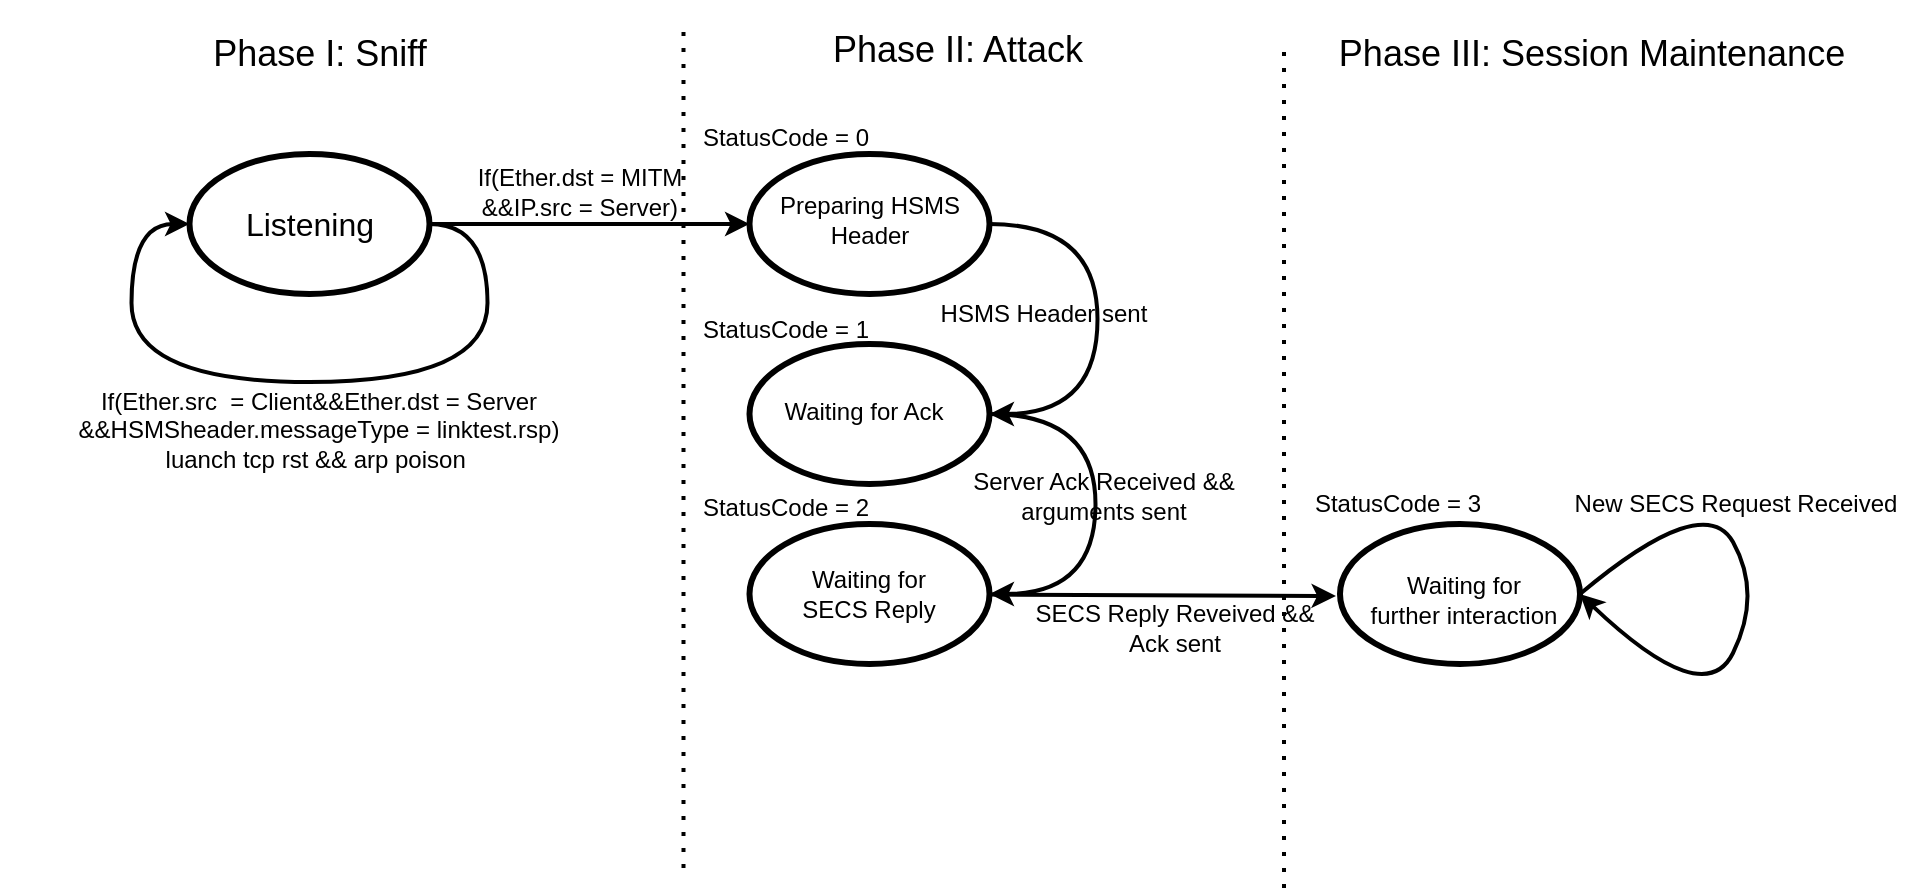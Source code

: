 <mxfile>
    <diagram id="qtgPkuCX_D4ZbTHkfYwd" name="Page-1">
        <mxGraphModel dx="625" dy="193" grid="0" gridSize="10" guides="1" tooltips="1" connect="1" arrows="1" fold="1" page="0" pageScale="1" pageWidth="850" pageHeight="1100" background="#FFFFFF" math="0" shadow="0">
            <root>
                <mxCell id="0"/>
                <mxCell id="1" parent="0"/>
                <mxCell id="2" value="" style="endArrow=none;dashed=1;html=1;dashPattern=1 3;strokeWidth=2;strokeColor=#000000;" parent="1" edge="1">
                    <mxGeometry width="50" height="50" relative="1" as="geometry">
                        <mxPoint x="307.75" y="590" as="sourcePoint"/>
                        <mxPoint x="307.75" y="166" as="targetPoint"/>
                    </mxGeometry>
                </mxCell>
                <mxCell id="4" value="&lt;font style=&quot;font-size: 18px&quot;&gt;Phase I: Sniff&lt;/font&gt;" style="text;html=1;align=center;verticalAlign=middle;whiteSpace=wrap;rounded=0;fontColor=#000000;" parent="1" vertex="1">
                    <mxGeometry x="40.75" y="158" width="170" height="50" as="geometry"/>
                </mxCell>
                <mxCell id="5" value="&lt;font style=&quot;font-size: 18px&quot;&gt;Phase II: Attack&lt;/font&gt;" style="text;html=1;align=center;verticalAlign=middle;whiteSpace=wrap;rounded=0;fontColor=#000000;" parent="1" vertex="1">
                    <mxGeometry x="360" y="156" width="170" height="50" as="geometry"/>
                </mxCell>
                <mxCell id="20" style="edgeStyle=orthogonalEdgeStyle;curved=1;rounded=0;orthogonalLoop=1;jettySize=auto;html=1;entryX=0;entryY=0.5;entryDx=0;entryDy=0;strokeColor=#000000;strokeWidth=2;" parent="1" source="6" target="7" edge="1">
                    <mxGeometry relative="1" as="geometry">
                        <mxPoint x="340.75" y="188" as="targetPoint"/>
                    </mxGeometry>
                </mxCell>
                <mxCell id="6" value="&lt;font color=&quot;#000000&quot; style=&quot;font-size: 16px&quot;&gt;Listening&lt;/font&gt;" style="ellipse;whiteSpace=wrap;html=1;fillColor=none;strokeColor=#000000;strokeWidth=3;" parent="1" vertex="1">
                    <mxGeometry x="60.75" y="233" width="120" height="70" as="geometry"/>
                </mxCell>
                <mxCell id="23" style="edgeStyle=orthogonalEdgeStyle;curved=1;rounded=0;orthogonalLoop=1;jettySize=auto;html=1;entryX=1;entryY=0.5;entryDx=0;entryDy=0;strokeColor=#000000;strokeWidth=2;exitX=1;exitY=0.5;exitDx=0;exitDy=0;" parent="1" source="7" target="9" edge="1">
                    <mxGeometry relative="1" as="geometry">
                        <Array as="points">
                            <mxPoint x="514.75" y="268"/>
                            <mxPoint x="514.75" y="363"/>
                        </Array>
                    </mxGeometry>
                </mxCell>
                <mxCell id="7" value="" style="ellipse;whiteSpace=wrap;html=1;fillColor=none;strokeColor=#000000;strokeWidth=3;" parent="1" vertex="1">
                    <mxGeometry x="340.75" y="233" width="120" height="70" as="geometry"/>
                </mxCell>
                <mxCell id="45" style="edgeStyle=none;rounded=0;orthogonalLoop=1;jettySize=auto;html=1;entryX=0;entryY=0;entryDx=0;entryDy=0;strokeColor=#000000;strokeWidth=2;" edge="1" parent="1" source="8">
                    <mxGeometry relative="1" as="geometry">
                        <mxPoint x="634" y="454" as="targetPoint"/>
                    </mxGeometry>
                </mxCell>
                <mxCell id="8" value="" style="ellipse;whiteSpace=wrap;html=1;fillColor=none;strokeColor=#000000;strokeWidth=3;" parent="1" vertex="1">
                    <mxGeometry x="340.75" y="418" width="120" height="70" as="geometry"/>
                </mxCell>
                <mxCell id="26" style="edgeStyle=orthogonalEdgeStyle;curved=1;rounded=0;orthogonalLoop=1;jettySize=auto;html=1;entryX=1;entryY=0.5;entryDx=0;entryDy=0;strokeColor=#000000;strokeWidth=2;exitX=1;exitY=0.5;exitDx=0;exitDy=0;" parent="1" source="9" target="8" edge="1">
                    <mxGeometry relative="1" as="geometry">
                        <Array as="points">
                            <mxPoint x="513.75" y="363"/>
                            <mxPoint x="513.75" y="453"/>
                        </Array>
                    </mxGeometry>
                </mxCell>
                <mxCell id="9" value="" style="ellipse;whiteSpace=wrap;html=1;fillColor=none;strokeColor=#000000;strokeWidth=3;" parent="1" vertex="1">
                    <mxGeometry x="340.75" y="328" width="120" height="70" as="geometry"/>
                </mxCell>
                <mxCell id="10" value="" style="ellipse;whiteSpace=wrap;html=1;fillColor=none;strokeColor=#000000;strokeWidth=3;" parent="1" vertex="1">
                    <mxGeometry x="636" y="418" width="120" height="70" as="geometry"/>
                </mxCell>
                <mxCell id="30" value="" style="curved=1;endArrow=classic;html=1;strokeColor=#000000;strokeWidth=2;exitX=1;exitY=0.5;exitDx=0;exitDy=0;" parent="1" source="10" edge="1">
                    <mxGeometry width="50" height="50" relative="1" as="geometry">
                        <mxPoint x="873" y="528" as="sourcePoint"/>
                        <mxPoint x="756" y="453" as="targetPoint"/>
                        <Array as="points">
                            <mxPoint x="818" y="401"/>
                            <mxPoint x="847" y="453"/>
                            <mxPoint x="818" y="512"/>
                        </Array>
                    </mxGeometry>
                </mxCell>
                <mxCell id="31" value="&lt;font color=&quot;#000000&quot;&gt;If(Ether.src&amp;nbsp; = Client&amp;amp;&amp;amp;Ether.dst = Server&lt;br&gt;&amp;amp;&amp;amp;HSMSheader.messageType = linktest.rsp)&lt;br&gt;luanch tcp rst &amp;amp;&amp;amp; arp poison&amp;nbsp;&lt;br&gt;&lt;/font&gt;" style="text;html=1;strokeColor=none;fillColor=none;align=center;verticalAlign=middle;whiteSpace=wrap;rounded=0;" vertex="1" parent="1">
                    <mxGeometry x="-33.75" y="296.5" width="319" height="149" as="geometry"/>
                </mxCell>
                <mxCell id="32" style="edgeStyle=orthogonalEdgeStyle;rounded=0;orthogonalLoop=1;jettySize=auto;html=1;entryX=0;entryY=0.5;entryDx=0;entryDy=0;strokeColor=#000000;exitX=1;exitY=0.5;exitDx=0;exitDy=0;curved=1;strokeWidth=2;" edge="1" parent="1" source="6" target="6">
                    <mxGeometry relative="1" as="geometry">
                        <Array as="points">
                            <mxPoint x="209.75" y="268"/>
                            <mxPoint x="209.75" y="347"/>
                            <mxPoint x="31.75" y="347"/>
                            <mxPoint x="31.75" y="268"/>
                        </Array>
                    </mxGeometry>
                </mxCell>
                <mxCell id="33" value="&lt;font color=&quot;#000000&quot;&gt;If(Ether.dst = MITM&lt;br&gt;&amp;amp;&amp;amp;IP.src = Server)&lt;br&gt;&lt;/font&gt;" style="text;html=1;strokeColor=none;fillColor=none;align=center;verticalAlign=middle;whiteSpace=wrap;rounded=0;" vertex="1" parent="1">
                    <mxGeometry x="196" y="242" width="120" height="20" as="geometry"/>
                </mxCell>
                <mxCell id="38" value="&lt;font color=&quot;#000000&quot;&gt;Preparing HSMS &lt;br&gt;Header&lt;br&gt;&lt;/font&gt;" style="text;html=1;strokeColor=none;fillColor=none;align=center;verticalAlign=middle;whiteSpace=wrap;rounded=0;" vertex="1" parent="1">
                    <mxGeometry x="313.75" y="256" width="174" height="20" as="geometry"/>
                </mxCell>
                <mxCell id="39" value="&lt;font color=&quot;#000000&quot;&gt;Waiting for Ack&lt;br&gt;&lt;/font&gt;" style="text;html=1;strokeColor=none;fillColor=none;align=center;verticalAlign=middle;whiteSpace=wrap;rounded=0;" vertex="1" parent="1">
                    <mxGeometry x="307.75" y="340" width="180" height="43" as="geometry"/>
                </mxCell>
                <mxCell id="40" value="&lt;font color=&quot;#000000&quot;&gt;Waiting for &lt;br&gt;SECS Reply&lt;br&gt;&lt;/font&gt;" style="text;html=1;strokeColor=none;fillColor=none;align=center;verticalAlign=middle;whiteSpace=wrap;rounded=0;" vertex="1" parent="1">
                    <mxGeometry x="308.25" y="440.5" width="185" height="25" as="geometry"/>
                </mxCell>
                <mxCell id="41" value="" style="endArrow=none;dashed=1;html=1;dashPattern=1 3;strokeWidth=2;strokeColor=#000000;" edge="1" parent="1">
                    <mxGeometry width="50" height="50" relative="1" as="geometry">
                        <mxPoint x="608" y="600" as="sourcePoint"/>
                        <mxPoint x="608" y="176" as="targetPoint"/>
                    </mxGeometry>
                </mxCell>
                <mxCell id="42" value="&lt;font style=&quot;font-size: 18px&quot;&gt;Phase III: Session Maintenance&lt;/font&gt;" style="text;html=1;align=center;verticalAlign=middle;whiteSpace=wrap;rounded=0;fontColor=#000000;" vertex="1" parent="1">
                    <mxGeometry x="624" y="158" width="276" height="50" as="geometry"/>
                </mxCell>
                <mxCell id="46" value="&lt;font color=&quot;#000000&quot;&gt;Waiting for &lt;br&gt;further interaction&lt;br&gt;&lt;/font&gt;" style="text;html=1;strokeColor=none;fillColor=none;align=center;verticalAlign=middle;whiteSpace=wrap;rounded=0;" vertex="1" parent="1">
                    <mxGeometry x="611" y="445.5" width="174" height="20" as="geometry"/>
                </mxCell>
                <mxCell id="49" value="&lt;font color=&quot;#000000&quot;&gt;SECS Reply Reveived &amp;amp;&amp;amp; &lt;br&gt;Ack sent&lt;br&gt;&lt;/font&gt;" style="text;html=1;strokeColor=none;fillColor=none;align=center;verticalAlign=middle;whiteSpace=wrap;rounded=0;" vertex="1" parent="1">
                    <mxGeometry x="457" y="460" width="193" height="20" as="geometry"/>
                </mxCell>
                <mxCell id="51" value="&lt;font color=&quot;#000000&quot;&gt;New SECS Request Received&lt;br&gt;&lt;/font&gt;" style="text;html=1;strokeColor=none;fillColor=none;align=center;verticalAlign=middle;whiteSpace=wrap;rounded=0;" vertex="1" parent="1">
                    <mxGeometry x="747" y="398" width="174" height="20" as="geometry"/>
                </mxCell>
                <mxCell id="54" value="&lt;font color=&quot;#000000&quot;&gt;StatusCode = 0&lt;br&gt;&lt;/font&gt;" style="text;html=1;strokeColor=none;fillColor=none;align=center;verticalAlign=middle;whiteSpace=wrap;rounded=0;" vertex="1" parent="1">
                    <mxGeometry x="272" y="215" width="174" height="20" as="geometry"/>
                </mxCell>
                <mxCell id="55" value="&lt;font color=&quot;#000000&quot;&gt;StatusCode = 1&lt;br&gt;&lt;/font&gt;" style="text;html=1;strokeColor=none;fillColor=none;align=center;verticalAlign=middle;whiteSpace=wrap;rounded=0;" vertex="1" parent="1">
                    <mxGeometry x="272" y="311" width="174" height="20" as="geometry"/>
                </mxCell>
                <mxCell id="56" value="&lt;font color=&quot;#000000&quot;&gt;StatusCode = 2&lt;br&gt;&lt;/font&gt;" style="text;html=1;strokeColor=none;fillColor=none;align=center;verticalAlign=middle;whiteSpace=wrap;rounded=0;" vertex="1" parent="1">
                    <mxGeometry x="272" y="400" width="174" height="20" as="geometry"/>
                </mxCell>
                <mxCell id="57" value="&lt;font color=&quot;#000000&quot;&gt;StatusCode = 3&lt;br&gt;&lt;/font&gt;" style="text;html=1;strokeColor=none;fillColor=none;align=center;verticalAlign=middle;whiteSpace=wrap;rounded=0;" vertex="1" parent="1">
                    <mxGeometry x="578" y="398" width="174" height="20" as="geometry"/>
                </mxCell>
                <mxCell id="58" value="&lt;font color=&quot;#000000&quot;&gt;HSMS Header sent&lt;br&gt;&lt;/font&gt;" style="text;html=1;strokeColor=none;fillColor=none;align=center;verticalAlign=middle;whiteSpace=wrap;rounded=0;" vertex="1" parent="1">
                    <mxGeometry x="401" y="303" width="174" height="20" as="geometry"/>
                </mxCell>
                <mxCell id="48" value="&lt;font color=&quot;#000000&quot;&gt;Server Ack Received &amp;amp;&amp;amp; arguments sent&lt;br&gt;&lt;/font&gt;" style="text;html=1;strokeColor=none;fillColor=none;align=center;verticalAlign=middle;whiteSpace=wrap;rounded=0;" vertex="1" parent="1">
                    <mxGeometry x="431" y="394" width="174" height="20" as="geometry"/>
                </mxCell>
            </root>
        </mxGraphModel>
    </diagram>
</mxfile>